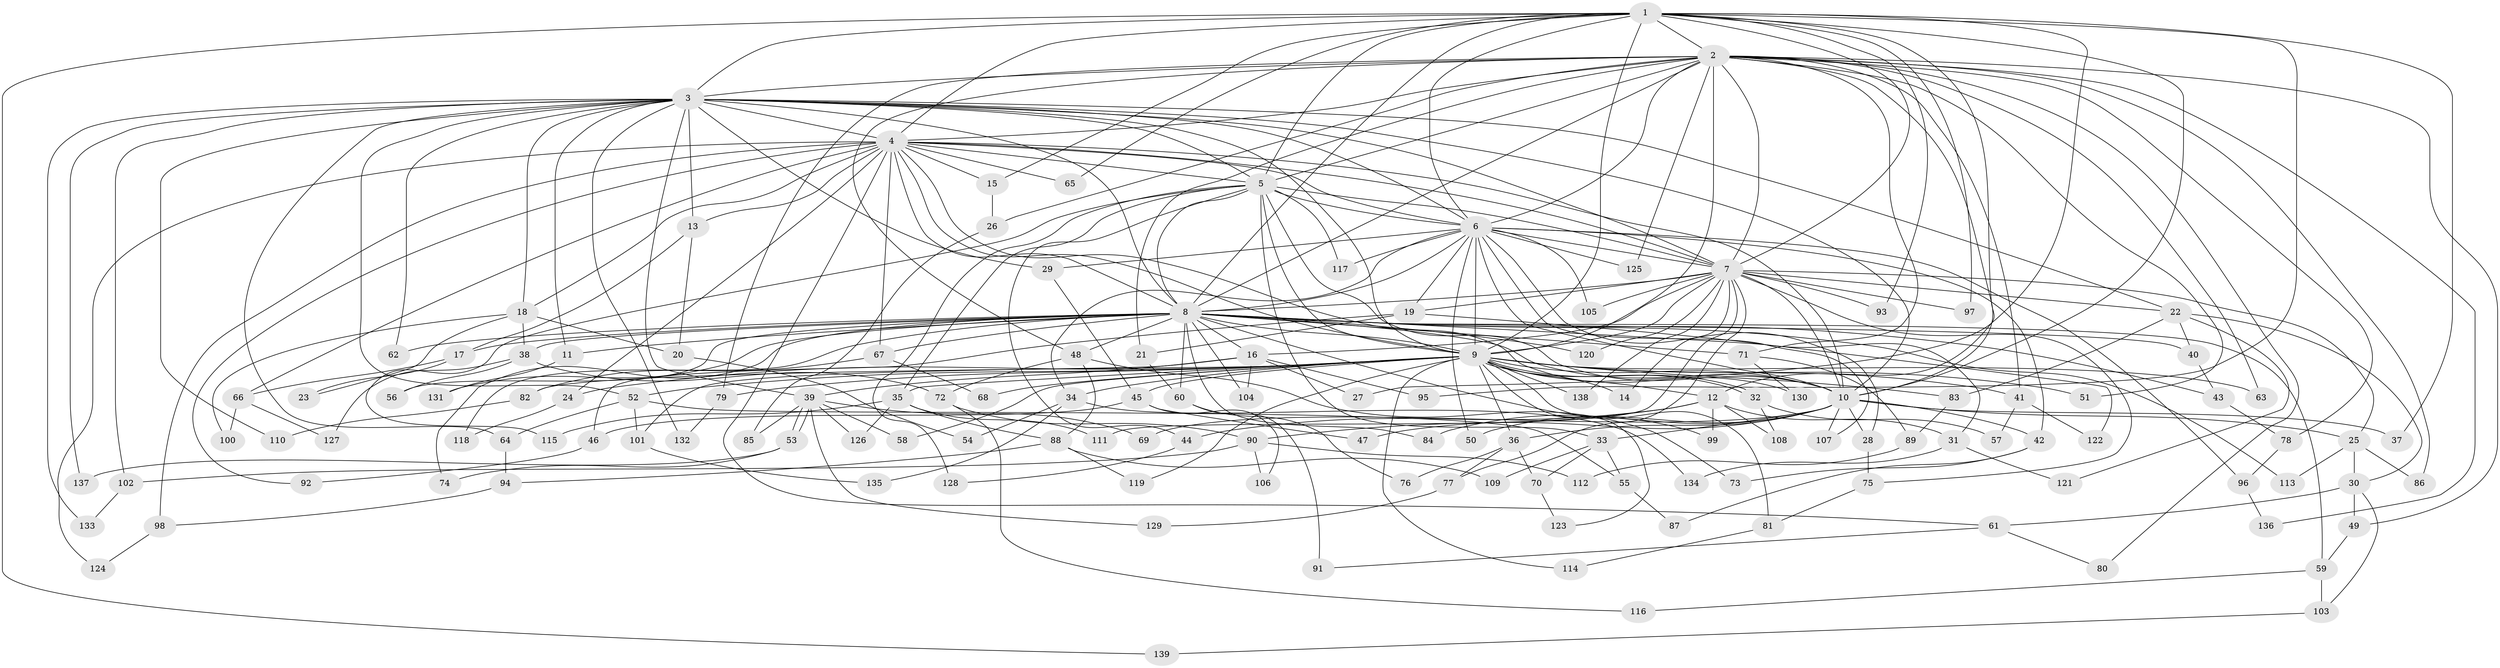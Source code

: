 // coarse degree distribution, {11: 0.01818181818181818, 31: 0.01818181818181818, 19: 0.01818181818181818, 13: 0.01818181818181818, 17: 0.01818181818181818, 24: 0.01818181818181818, 7: 0.03636363636363636, 4: 0.14545454545454545, 2: 0.38181818181818183, 6: 0.09090909090909091, 5: 0.10909090909090909, 3: 0.07272727272727272, 1: 0.05454545454545454}
// Generated by graph-tools (version 1.1) at 2025/17/03/04/25 18:17:48]
// undirected, 139 vertices, 303 edges
graph export_dot {
graph [start="1"]
  node [color=gray90,style=filled];
  1;
  2;
  3;
  4;
  5;
  6;
  7;
  8;
  9;
  10;
  11;
  12;
  13;
  14;
  15;
  16;
  17;
  18;
  19;
  20;
  21;
  22;
  23;
  24;
  25;
  26;
  27;
  28;
  29;
  30;
  31;
  32;
  33;
  34;
  35;
  36;
  37;
  38;
  39;
  40;
  41;
  42;
  43;
  44;
  45;
  46;
  47;
  48;
  49;
  50;
  51;
  52;
  53;
  54;
  55;
  56;
  57;
  58;
  59;
  60;
  61;
  62;
  63;
  64;
  65;
  66;
  67;
  68;
  69;
  70;
  71;
  72;
  73;
  74;
  75;
  76;
  77;
  78;
  79;
  80;
  81;
  82;
  83;
  84;
  85;
  86;
  87;
  88;
  89;
  90;
  91;
  92;
  93;
  94;
  95;
  96;
  97;
  98;
  99;
  100;
  101;
  102;
  103;
  104;
  105;
  106;
  107;
  108;
  109;
  110;
  111;
  112;
  113;
  114;
  115;
  116;
  117;
  118;
  119;
  120;
  121;
  122;
  123;
  124;
  125;
  126;
  127;
  128;
  129;
  130;
  131;
  132;
  133;
  134;
  135;
  136;
  137;
  138;
  139;
  1 -- 2;
  1 -- 3;
  1 -- 4;
  1 -- 5;
  1 -- 6;
  1 -- 7;
  1 -- 8;
  1 -- 9;
  1 -- 10;
  1 -- 12;
  1 -- 15;
  1 -- 27;
  1 -- 37;
  1 -- 65;
  1 -- 93;
  1 -- 95;
  1 -- 97;
  1 -- 139;
  2 -- 3;
  2 -- 4;
  2 -- 5;
  2 -- 6;
  2 -- 7;
  2 -- 8;
  2 -- 9;
  2 -- 10;
  2 -- 21;
  2 -- 26;
  2 -- 41;
  2 -- 48;
  2 -- 49;
  2 -- 51;
  2 -- 63;
  2 -- 71;
  2 -- 78;
  2 -- 79;
  2 -- 80;
  2 -- 86;
  2 -- 125;
  2 -- 136;
  3 -- 4;
  3 -- 5;
  3 -- 6;
  3 -- 7;
  3 -- 8;
  3 -- 9;
  3 -- 10;
  3 -- 11;
  3 -- 13;
  3 -- 18;
  3 -- 22;
  3 -- 29;
  3 -- 39;
  3 -- 52;
  3 -- 62;
  3 -- 64;
  3 -- 102;
  3 -- 110;
  3 -- 132;
  3 -- 133;
  3 -- 137;
  4 -- 5;
  4 -- 6;
  4 -- 7;
  4 -- 8;
  4 -- 9;
  4 -- 10;
  4 -- 13;
  4 -- 15;
  4 -- 18;
  4 -- 24;
  4 -- 61;
  4 -- 65;
  4 -- 66;
  4 -- 67;
  4 -- 92;
  4 -- 98;
  4 -- 124;
  4 -- 130;
  5 -- 6;
  5 -- 7;
  5 -- 8;
  5 -- 9;
  5 -- 10;
  5 -- 33;
  5 -- 35;
  5 -- 44;
  5 -- 115;
  5 -- 117;
  5 -- 128;
  6 -- 7;
  6 -- 8;
  6 -- 9;
  6 -- 10;
  6 -- 19;
  6 -- 28;
  6 -- 29;
  6 -- 34;
  6 -- 42;
  6 -- 50;
  6 -- 96;
  6 -- 105;
  6 -- 107;
  6 -- 117;
  6 -- 125;
  7 -- 8;
  7 -- 9;
  7 -- 10;
  7 -- 14;
  7 -- 16;
  7 -- 19;
  7 -- 22;
  7 -- 25;
  7 -- 75;
  7 -- 77;
  7 -- 93;
  7 -- 97;
  7 -- 105;
  7 -- 111;
  7 -- 120;
  7 -- 138;
  8 -- 9;
  8 -- 10;
  8 -- 11;
  8 -- 16;
  8 -- 17;
  8 -- 38;
  8 -- 40;
  8 -- 43;
  8 -- 48;
  8 -- 56;
  8 -- 59;
  8 -- 60;
  8 -- 62;
  8 -- 67;
  8 -- 71;
  8 -- 74;
  8 -- 84;
  8 -- 99;
  8 -- 104;
  8 -- 113;
  8 -- 118;
  8 -- 120;
  8 -- 122;
  8 -- 131;
  9 -- 10;
  9 -- 12;
  9 -- 14;
  9 -- 24;
  9 -- 32;
  9 -- 32;
  9 -- 34;
  9 -- 35;
  9 -- 36;
  9 -- 41;
  9 -- 45;
  9 -- 51;
  9 -- 52;
  9 -- 58;
  9 -- 63;
  9 -- 68;
  9 -- 79;
  9 -- 81;
  9 -- 82;
  9 -- 83;
  9 -- 114;
  9 -- 119;
  9 -- 123;
  9 -- 138;
  10 -- 25;
  10 -- 28;
  10 -- 33;
  10 -- 36;
  10 -- 37;
  10 -- 42;
  10 -- 47;
  10 -- 50;
  10 -- 69;
  10 -- 84;
  10 -- 107;
  11 -- 131;
  12 -- 31;
  12 -- 44;
  12 -- 90;
  12 -- 99;
  12 -- 108;
  13 -- 17;
  13 -- 20;
  15 -- 26;
  16 -- 27;
  16 -- 39;
  16 -- 95;
  16 -- 101;
  16 -- 104;
  17 -- 23;
  17 -- 66;
  18 -- 20;
  18 -- 23;
  18 -- 38;
  18 -- 100;
  19 -- 21;
  19 -- 31;
  19 -- 46;
  20 -- 54;
  21 -- 60;
  22 -- 30;
  22 -- 40;
  22 -- 83;
  22 -- 121;
  24 -- 118;
  25 -- 30;
  25 -- 86;
  25 -- 113;
  26 -- 85;
  28 -- 75;
  29 -- 45;
  30 -- 49;
  30 -- 61;
  30 -- 103;
  31 -- 121;
  31 -- 134;
  32 -- 57;
  32 -- 108;
  33 -- 55;
  33 -- 70;
  33 -- 109;
  34 -- 54;
  34 -- 134;
  34 -- 135;
  35 -- 88;
  35 -- 111;
  35 -- 115;
  35 -- 126;
  36 -- 70;
  36 -- 76;
  36 -- 77;
  38 -- 56;
  38 -- 72;
  38 -- 127;
  39 -- 53;
  39 -- 53;
  39 -- 58;
  39 -- 69;
  39 -- 85;
  39 -- 126;
  39 -- 129;
  40 -- 43;
  41 -- 57;
  41 -- 122;
  42 -- 73;
  42 -- 87;
  43 -- 78;
  44 -- 128;
  45 -- 46;
  45 -- 47;
  45 -- 106;
  46 -- 92;
  48 -- 72;
  48 -- 73;
  48 -- 88;
  49 -- 59;
  52 -- 55;
  52 -- 64;
  52 -- 101;
  53 -- 74;
  53 -- 137;
  55 -- 87;
  59 -- 103;
  59 -- 116;
  60 -- 76;
  60 -- 91;
  61 -- 80;
  61 -- 91;
  64 -- 94;
  66 -- 100;
  66 -- 127;
  67 -- 68;
  67 -- 82;
  70 -- 123;
  71 -- 89;
  71 -- 130;
  72 -- 90;
  72 -- 116;
  75 -- 81;
  77 -- 129;
  78 -- 96;
  79 -- 132;
  81 -- 114;
  82 -- 110;
  83 -- 89;
  88 -- 94;
  88 -- 109;
  88 -- 119;
  89 -- 112;
  90 -- 102;
  90 -- 106;
  90 -- 112;
  94 -- 98;
  96 -- 136;
  98 -- 124;
  101 -- 135;
  102 -- 133;
  103 -- 139;
}
